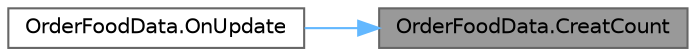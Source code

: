 digraph "OrderFoodData.CreatCount"
{
 // LATEX_PDF_SIZE
  bgcolor="transparent";
  edge [fontname=Helvetica,fontsize=10,labelfontname=Helvetica,labelfontsize=10];
  node [fontname=Helvetica,fontsize=10,shape=box,height=0.2,width=0.4];
  rankdir="RL";
  Node1 [id="Node000001",label="OrderFoodData.CreatCount",height=0.2,width=0.4,color="gray40", fillcolor="grey60", style="filled", fontcolor="black",tooltip="作成時間をカウントする"];
  Node1 -> Node2 [id="edge1_Node000001_Node000002",dir="back",color="steelblue1",style="solid",tooltip=" "];
  Node2 [id="Node000002",label="OrderFoodData.OnUpdate",height=0.2,width=0.4,color="grey40", fillcolor="white", style="filled",URL="$class_order_food_data.html#a771cbbc63cd8ba354c21de6d78d04e04",tooltip=" "];
}
